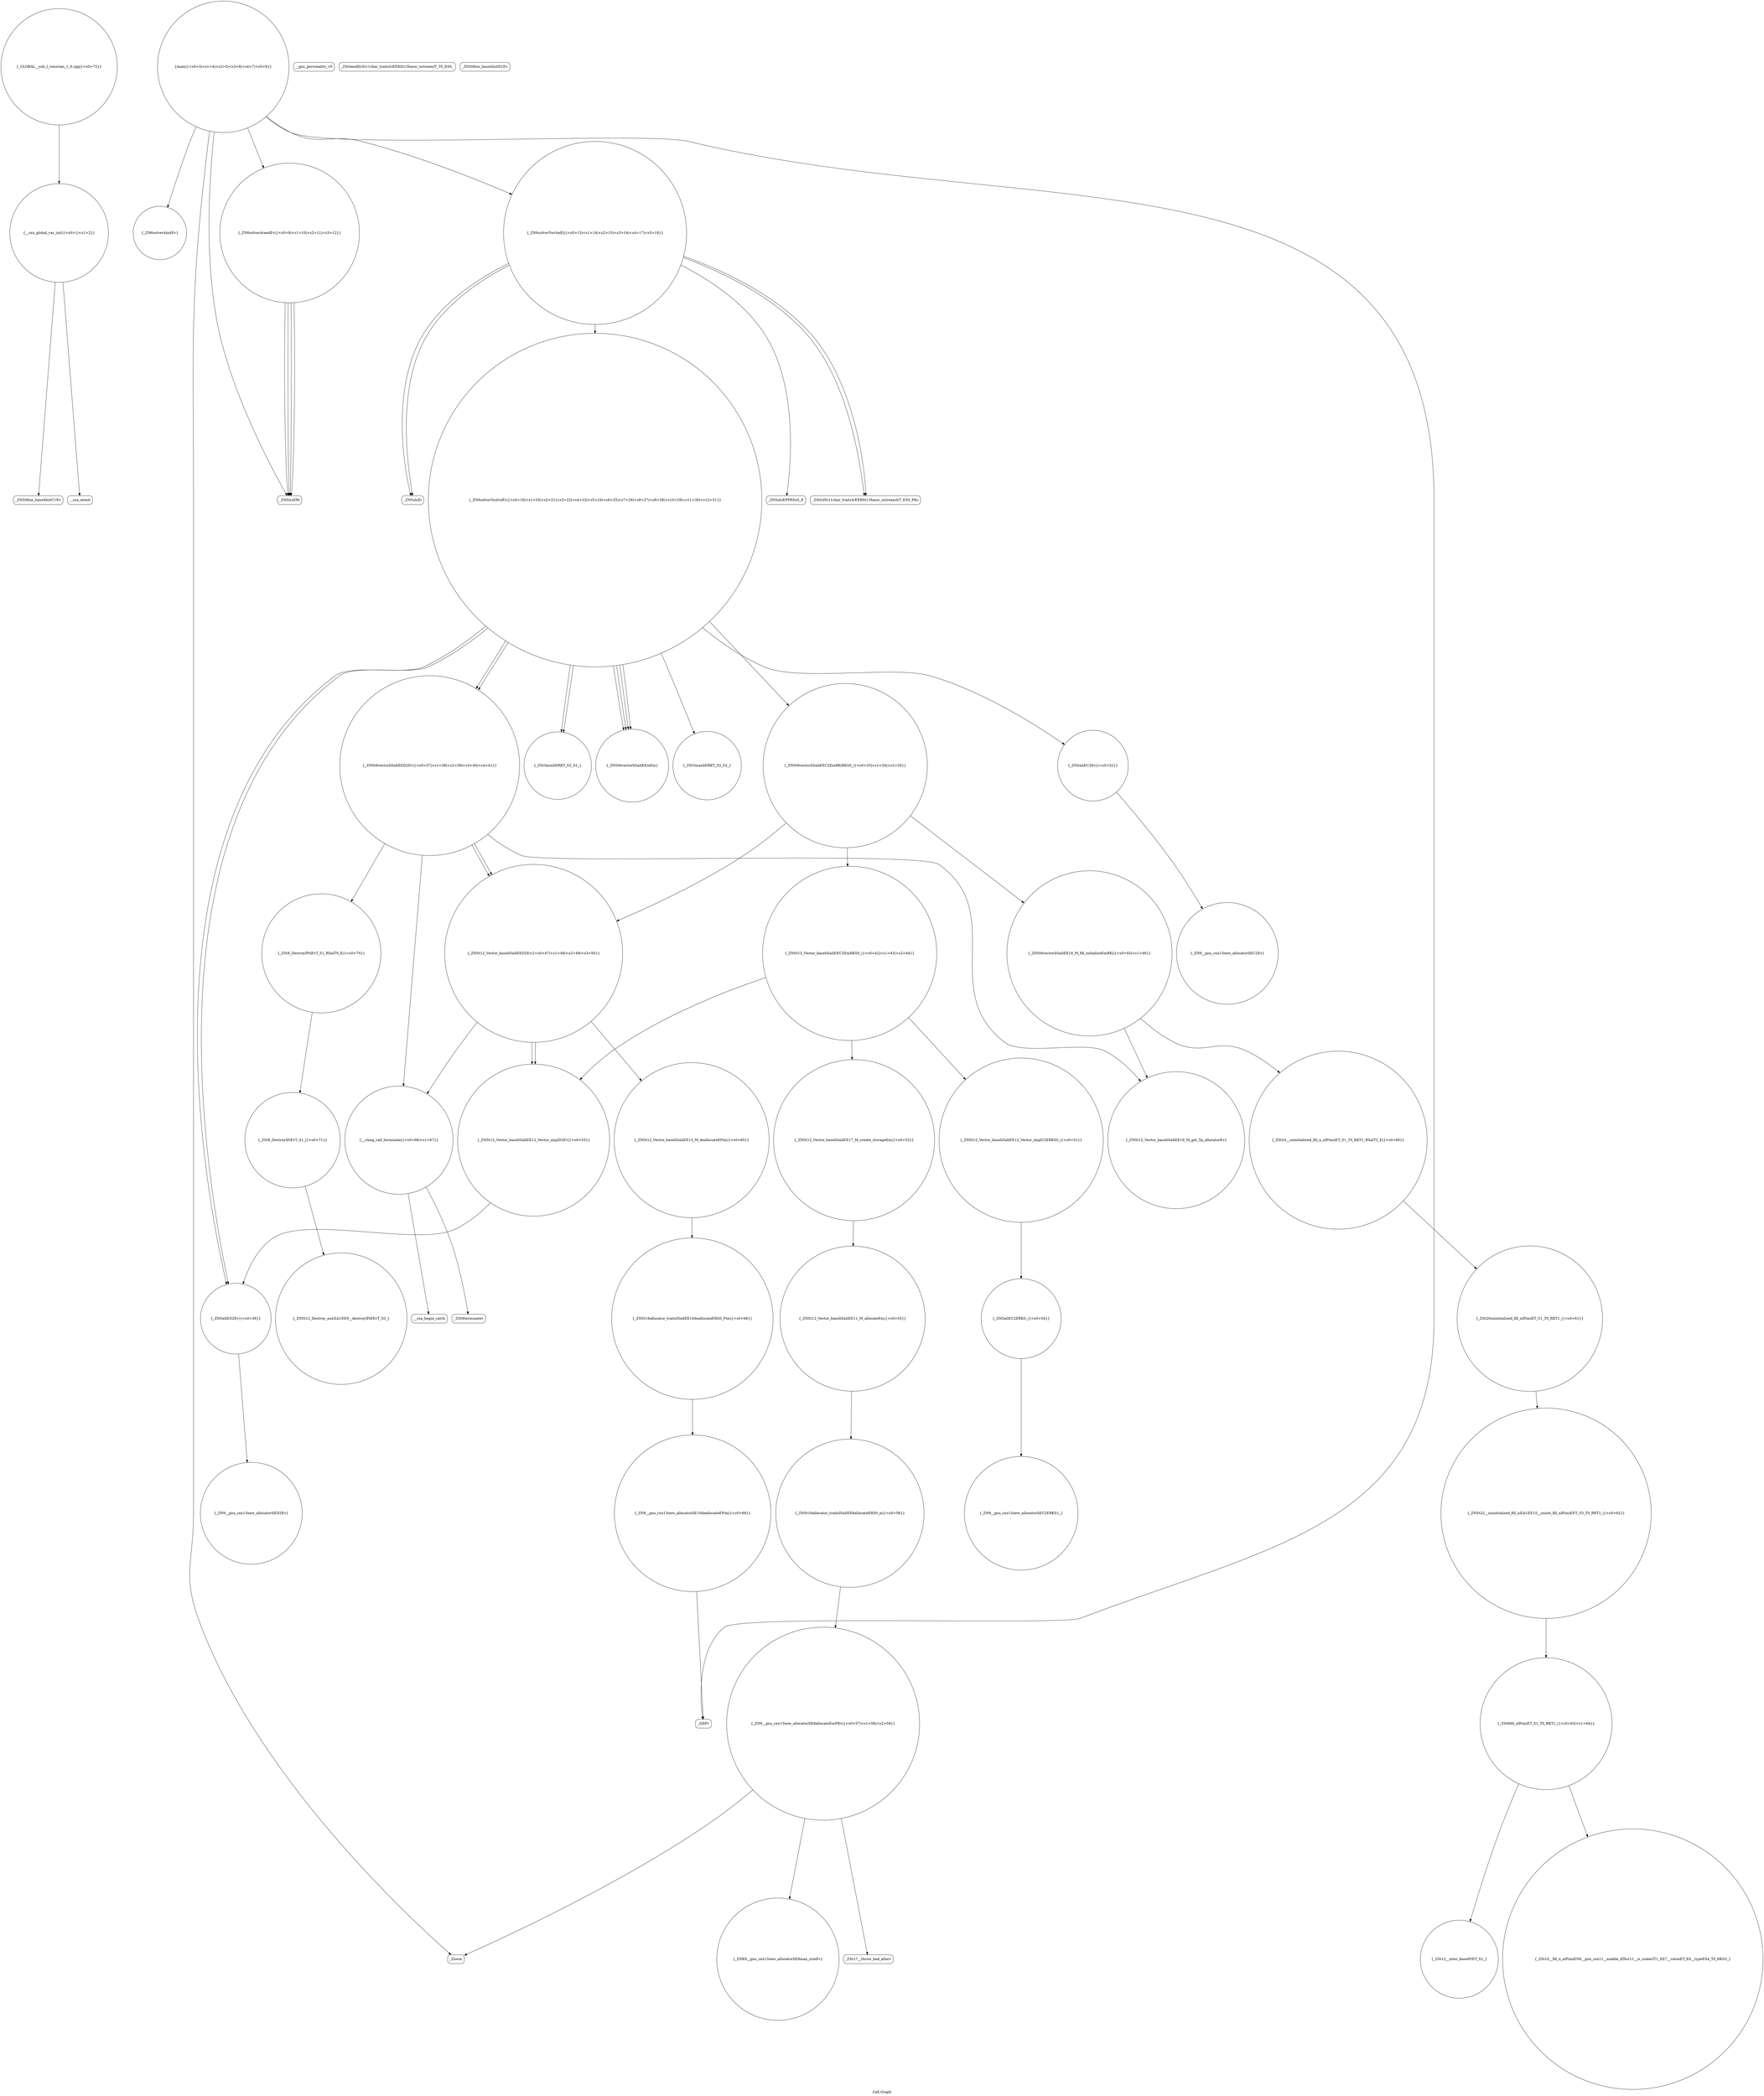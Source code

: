 digraph "Call Graph" {
	label="Call Graph";

	Node0x5610ae534000 [shape=record,shape=circle,label="{__cxx_global_var_init|{<s0>1|<s1>2}}"];
	Node0x5610ae534000:s0 -> Node0x5610ae534080[color=black];
	Node0x5610ae534000:s1 -> Node0x5610ae534180[color=black];
	Node0x5610ae535680 [shape=record,shape=circle,label="{_ZSt12__niter_baseIPiET_S1_}"];
	Node0x5610ae534380 [shape=record,shape=circle,label="{_ZN6solver4initEv}"];
	Node0x5610ae536a20 [shape=record,shape=circle,label="{_ZSt8_DestroyIPiiEvT_S1_RSaIT0_E|{<s0>70}}"];
	Node0x5610ae536a20:s0 -> Node0x5610ae536aa0[color=black];
	Node0x5610ae534700 [shape=record,shape=Mrecord,label="{_ZNSolsEPFRSoS_E}"];
	Node0x5610ae534a80 [shape=record,shape=circle,label="{_ZNSt6vectorIiSaIiEEixEm}"];
	Node0x5610ae534e00 [shape=record,shape=circle,label="{_ZNSt12_Vector_baseIiSaIiEE12_Vector_implC2ERKS0_|{<s0>51}}"];
	Node0x5610ae534e00:s0 -> Node0x5610ae534f80[color=black];
	Node0x5610ae535180 [shape=record,shape=circle,label="{_ZN9__gnu_cxx13new_allocatorIiE8allocateEmPKv|{<s0>57|<s1>58|<s2>59}}"];
	Node0x5610ae535180:s0 -> Node0x5610ae535200[color=black];
	Node0x5610ae535180:s1 -> Node0x5610ae535280[color=black];
	Node0x5610ae535180:s2 -> Node0x5610ae534300[color=black];
	Node0x5610ae535500 [shape=record,shape=circle,label="{_ZNSt22__uninitialized_fill_nILb1EE15__uninit_fill_nIPimiEET_S3_T0_RKT1_|{<s0>62}}"];
	Node0x5610ae535500:s0 -> Node0x5610ae535580[color=black];
	Node0x5610ae534200 [shape=record,shape=circle,label="{main|{<s0>3|<s1>4|<s2>5|<s3>6|<s4>7|<s5>8}}"];
	Node0x5610ae534200:s0 -> Node0x5610ae534280[color=black];
	Node0x5610ae534200:s1 -> Node0x5610ae534300[color=black];
	Node0x5610ae534200:s2 -> Node0x5610ae534380[color=black];
	Node0x5610ae534200:s3 -> Node0x5610ae534400[color=black];
	Node0x5610ae534200:s4 -> Node0x5610ae534480[color=black];
	Node0x5610ae534200:s5 -> Node0x5610ae534500[color=black];
	Node0x5610ae5368a0 [shape=record,shape=Mrecord,label="{_ZSt9terminatev}"];
	Node0x5610ae534580 [shape=record,shape=Mrecord,label="{_ZStlsISt11char_traitsIcEERSt13basic_ostreamIcT_ES5_PKc}"];
	Node0x5610ae534900 [shape=record,shape=Mrecord,label="{__gxx_personality_v0}"];
	Node0x5610ae534c80 [shape=record,shape=circle,label="{_ZNSt12_Vector_baseIiSaIiEEC2EmRKS0_|{<s0>42|<s1>43|<s2>44}}"];
	Node0x5610ae534c80:s0 -> Node0x5610ae534e00[color=black];
	Node0x5610ae534c80:s1 -> Node0x5610ae534e80[color=black];
	Node0x5610ae534c80:s2 -> Node0x5610ae534f00[color=black];
	Node0x5610ae535000 [shape=record,shape=circle,label="{_ZN9__gnu_cxx13new_allocatorIiEC2ERKS1_}"];
	Node0x5610ae535380 [shape=record,shape=circle,label="{_ZSt24__uninitialized_fill_n_aIPimiiET_S1_T0_RKT1_RSaIT2_E|{<s0>60}}"];
	Node0x5610ae535380:s0 -> Node0x5610ae535480[color=black];
	Node0x5610ae534080 [shape=record,shape=Mrecord,label="{_ZNSt8ios_base4InitC1Ev}"];
	Node0x5610ae535700 [shape=record,shape=circle,label="{_ZNSt12_Vector_baseIiSaIiEE13_M_deallocateEPim|{<s0>65}}"];
	Node0x5610ae535700:s0 -> Node0x5610ae536920[color=black];
	Node0x5610ae534400 [shape=record,shape=circle,label="{_ZN6solver4readEv|{<s0>9|<s1>10|<s2>11|<s3>12}}"];
	Node0x5610ae534400:s0 -> Node0x5610ae534280[color=black];
	Node0x5610ae534400:s1 -> Node0x5610ae534280[color=black];
	Node0x5610ae534400:s2 -> Node0x5610ae534280[color=black];
	Node0x5610ae534400:s3 -> Node0x5610ae534280[color=black];
	Node0x5610ae536aa0 [shape=record,shape=circle,label="{_ZSt8_DestroyIPiEvT_S1_|{<s0>71}}"];
	Node0x5610ae536aa0:s0 -> Node0x5610ae536b20[color=black];
	Node0x5610ae534780 [shape=record,shape=Mrecord,label="{_ZSt4endlIcSt11char_traitsIcEERSt13basic_ostreamIT_T0_ES6_}"];
	Node0x5610ae534b00 [shape=record,shape=circle,label="{_ZSt3maxIiERKT_S2_S2_}"];
	Node0x5610ae534e80 [shape=record,shape=circle,label="{_ZNSt12_Vector_baseIiSaIiEE17_M_create_storageEm|{<s0>52}}"];
	Node0x5610ae534e80:s0 -> Node0x5610ae535080[color=black];
	Node0x5610ae535200 [shape=record,shape=circle,label="{_ZNK9__gnu_cxx13new_allocatorIiE8max_sizeEv}"];
	Node0x5610ae535580 [shape=record,shape=circle,label="{_ZSt6fill_nIPimiET_S1_T0_RKT1_|{<s0>63|<s1>64}}"];
	Node0x5610ae535580:s0 -> Node0x5610ae535680[color=black];
	Node0x5610ae535580:s1 -> Node0x5610ae535600[color=black];
	Node0x5610ae534280 [shape=record,shape=Mrecord,label="{_ZNSirsERi}"];
	Node0x5610ae536920 [shape=record,shape=circle,label="{_ZNSt16allocator_traitsISaIiEE10deallocateERS0_Pim|{<s0>68}}"];
	Node0x5610ae536920:s0 -> Node0x5610ae5369a0[color=black];
	Node0x5610ae534600 [shape=record,shape=Mrecord,label="{_ZNSolsEi}"];
	Node0x5610ae534980 [shape=record,shape=circle,label="{_ZNSaIiED2Ev|{<s0>36}}"];
	Node0x5610ae534980:s0 -> Node0x5610ae535300[color=black];
	Node0x5610ae534d00 [shape=record,shape=circle,label="{_ZNSt6vectorIiSaIiEE18_M_fill_initializeEmRKi|{<s0>45|<s1>46}}"];
	Node0x5610ae534d00:s0 -> Node0x5610ae535400[color=black];
	Node0x5610ae534d00:s1 -> Node0x5610ae535380[color=black];
	Node0x5610ae535080 [shape=record,shape=circle,label="{_ZNSt12_Vector_baseIiSaIiEE11_M_allocateEm|{<s0>55}}"];
	Node0x5610ae535080:s0 -> Node0x5610ae535100[color=black];
	Node0x5610ae535400 [shape=record,shape=circle,label="{_ZNSt12_Vector_baseIiSaIiEE19_M_get_Tp_allocatorEv}"];
	Node0x5610ae534100 [shape=record,shape=Mrecord,label="{_ZNSt8ios_base4InitD1Ev}"];
	Node0x5610ae535780 [shape=record,shape=circle,label="{__clang_call_terminate|{<s0>66|<s1>67}}"];
	Node0x5610ae535780:s0 -> Node0x5610ae536820[color=black];
	Node0x5610ae535780:s1 -> Node0x5610ae5368a0[color=black];
	Node0x5610ae534480 [shape=record,shape=circle,label="{_ZN6solver5writeEi|{<s0>13|<s1>14|<s2>15|<s3>16|<s4>17|<s5>18}}"];
	Node0x5610ae534480:s0 -> Node0x5610ae534580[color=black];
	Node0x5610ae534480:s1 -> Node0x5610ae534600[color=black];
	Node0x5610ae534480:s2 -> Node0x5610ae534580[color=black];
	Node0x5610ae534480:s3 -> Node0x5610ae534680[color=black];
	Node0x5610ae534480:s4 -> Node0x5610ae534600[color=black];
	Node0x5610ae534480:s5 -> Node0x5610ae534700[color=black];
	Node0x5610ae536b20 [shape=record,shape=circle,label="{_ZNSt12_Destroy_auxILb1EE9__destroyIPiEEvT_S3_}"];
	Node0x5610ae534800 [shape=record,shape=circle,label="{_ZNSaIiEC2Ev|{<s0>32}}"];
	Node0x5610ae534800:s0 -> Node0x5610ae534c00[color=black];
	Node0x5610ae534b80 [shape=record,shape=circle,label="{_ZNSt6vectorIiSaIiEED2Ev|{<s0>37|<s1>38|<s2>39|<s3>40|<s4>41}}"];
	Node0x5610ae534b80:s0 -> Node0x5610ae535400[color=black];
	Node0x5610ae534b80:s1 -> Node0x5610ae536a20[color=black];
	Node0x5610ae534b80:s2 -> Node0x5610ae534d80[color=black];
	Node0x5610ae534b80:s3 -> Node0x5610ae534d80[color=black];
	Node0x5610ae534b80:s4 -> Node0x5610ae535780[color=black];
	Node0x5610ae534f00 [shape=record,shape=circle,label="{_ZNSt12_Vector_baseIiSaIiEE12_Vector_implD2Ev|{<s0>53}}"];
	Node0x5610ae534f00:s0 -> Node0x5610ae534980[color=black];
	Node0x5610ae535280 [shape=record,shape=Mrecord,label="{_ZSt17__throw_bad_allocv}"];
	Node0x5610ae535600 [shape=record,shape=circle,label="{_ZSt10__fill_n_aIPimiEN9__gnu_cxx11__enable_ifIXsr11__is_scalarIT1_EE7__valueET_E6__typeES4_T0_RKS3_}"];
	Node0x5610ae534300 [shape=record,shape=Mrecord,label="{_Znwm}"];
	Node0x5610ae5369a0 [shape=record,shape=circle,label="{_ZN9__gnu_cxx13new_allocatorIiE10deallocateEPim|{<s0>69}}"];
	Node0x5610ae5369a0:s0 -> Node0x5610ae534500[color=black];
	Node0x5610ae534680 [shape=record,shape=circle,label="{_ZN6solver5solveEv|{<s0>19|<s1>20|<s2>21|<s3>22|<s4>23|<s5>24|<s6>25|<s7>26|<s8>27|<s9>28|<s10>29|<s11>30|<s12>31}}"];
	Node0x5610ae534680:s0 -> Node0x5610ae534800[color=black];
	Node0x5610ae534680:s1 -> Node0x5610ae534880[color=black];
	Node0x5610ae534680:s2 -> Node0x5610ae534980[color=black];
	Node0x5610ae534680:s3 -> Node0x5610ae534a80[color=black];
	Node0x5610ae534680:s4 -> Node0x5610ae534a00[color=black];
	Node0x5610ae534680:s5 -> Node0x5610ae534a00[color=black];
	Node0x5610ae534680:s6 -> Node0x5610ae534980[color=black];
	Node0x5610ae534680:s7 -> Node0x5610ae534b80[color=black];
	Node0x5610ae534680:s8 -> Node0x5610ae534b00[color=black];
	Node0x5610ae534680:s9 -> Node0x5610ae534a80[color=black];
	Node0x5610ae534680:s10 -> Node0x5610ae534a80[color=black];
	Node0x5610ae534680:s11 -> Node0x5610ae534a80[color=black];
	Node0x5610ae534680:s12 -> Node0x5610ae534b80[color=black];
	Node0x5610ae534a00 [shape=record,shape=circle,label="{_ZSt3minIiERKT_S2_S2_}"];
	Node0x5610ae534d80 [shape=record,shape=circle,label="{_ZNSt12_Vector_baseIiSaIiEED2Ev|{<s0>47|<s1>48|<s2>49|<s3>50}}"];
	Node0x5610ae534d80:s0 -> Node0x5610ae535700[color=black];
	Node0x5610ae534d80:s1 -> Node0x5610ae534f00[color=black];
	Node0x5610ae534d80:s2 -> Node0x5610ae534f00[color=black];
	Node0x5610ae534d80:s3 -> Node0x5610ae535780[color=black];
	Node0x5610ae535100 [shape=record,shape=circle,label="{_ZNSt16allocator_traitsISaIiEE8allocateERS0_m|{<s0>56}}"];
	Node0x5610ae535100:s0 -> Node0x5610ae535180[color=black];
	Node0x5610ae535480 [shape=record,shape=circle,label="{_ZSt20uninitialized_fill_nIPimiET_S1_T0_RKT1_|{<s0>61}}"];
	Node0x5610ae535480:s0 -> Node0x5610ae535500[color=black];
	Node0x5610ae534180 [shape=record,shape=Mrecord,label="{__cxa_atexit}"];
	Node0x5610ae536820 [shape=record,shape=Mrecord,label="{__cxa_begin_catch}"];
	Node0x5610ae534500 [shape=record,shape=Mrecord,label="{_ZdlPv}"];
	Node0x5610ae536ba0 [shape=record,shape=circle,label="{_GLOBAL__sub_I_vexorian_1_0.cpp|{<s0>72}}"];
	Node0x5610ae536ba0:s0 -> Node0x5610ae534000[color=black];
	Node0x5610ae534880 [shape=record,shape=circle,label="{_ZNSt6vectorIiSaIiEEC2EmRKiRKS0_|{<s0>33|<s1>34|<s2>35}}"];
	Node0x5610ae534880:s0 -> Node0x5610ae534c80[color=black];
	Node0x5610ae534880:s1 -> Node0x5610ae534d00[color=black];
	Node0x5610ae534880:s2 -> Node0x5610ae534d80[color=black];
	Node0x5610ae534c00 [shape=record,shape=circle,label="{_ZN9__gnu_cxx13new_allocatorIiEC2Ev}"];
	Node0x5610ae534f80 [shape=record,shape=circle,label="{_ZNSaIiEC2ERKS_|{<s0>54}}"];
	Node0x5610ae534f80:s0 -> Node0x5610ae535000[color=black];
	Node0x5610ae535300 [shape=record,shape=circle,label="{_ZN9__gnu_cxx13new_allocatorIiED2Ev}"];
}
